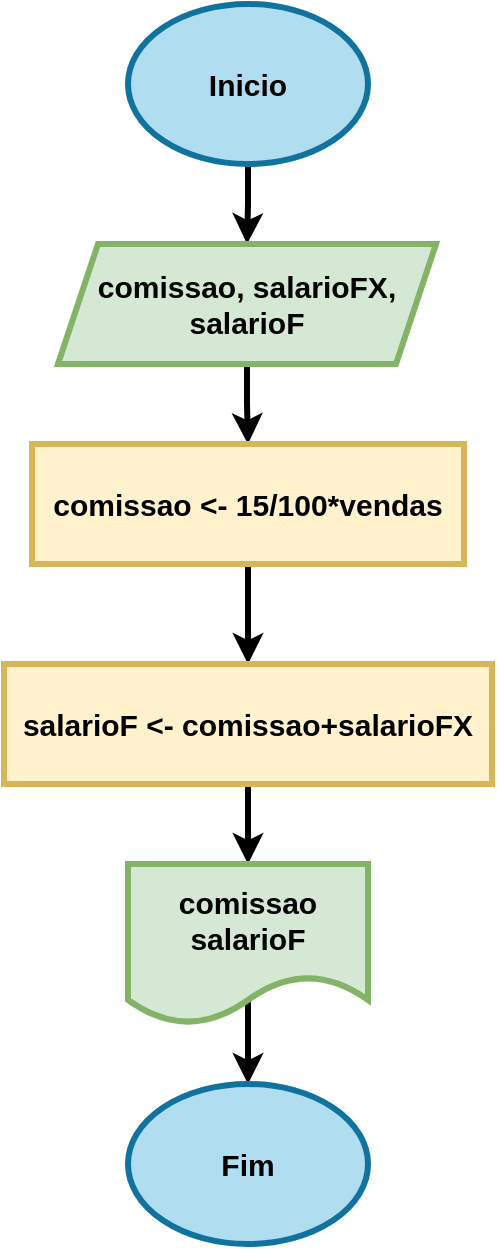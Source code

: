 <mxfile version="21.0.10" type="google"><diagram name="Página-1" id="H-WR1p27JGKfU0tlhwqZ"><mxGraphModel grid="1" page="1" gridSize="10" guides="1" tooltips="1" connect="1" arrows="1" fold="1" pageScale="1" pageWidth="827" pageHeight="1169" math="0" shadow="0"><root><mxCell id="0"/><mxCell id="1" parent="0"/><mxCell id="aZ5worIOf0xaM5_WpPjq-3" value="" style="edgeStyle=orthogonalEdgeStyle;rounded=0;orthogonalLoop=1;jettySize=auto;html=1;strokeWidth=3;fontStyle=1;fontSize=15;" edge="1" parent="1" source="aZ5worIOf0xaM5_WpPjq-1" target="aZ5worIOf0xaM5_WpPjq-2"><mxGeometry relative="1" as="geometry"/></mxCell><mxCell id="aZ5worIOf0xaM5_WpPjq-1" value="Inicio" style="ellipse;whiteSpace=wrap;html=1;strokeWidth=3;fontStyle=1;fontSize=15;fillColor=#b1ddf0;strokeColor=#10739e;" vertex="1" parent="1"><mxGeometry x="354" y="20" width="120" height="80" as="geometry"/></mxCell><mxCell id="aZ5worIOf0xaM5_WpPjq-5" value="" style="edgeStyle=orthogonalEdgeStyle;rounded=0;orthogonalLoop=1;jettySize=auto;html=1;strokeWidth=3;fontStyle=1;fontSize=15;" edge="1" parent="1" source="aZ5worIOf0xaM5_WpPjq-2" target="aZ5worIOf0xaM5_WpPjq-4"><mxGeometry relative="1" as="geometry"/></mxCell><mxCell id="aZ5worIOf0xaM5_WpPjq-2" value="comissao, salarioFX, salarioF" style="shape=parallelogram;perimeter=parallelogramPerimeter;whiteSpace=wrap;html=1;fixedSize=1;strokeWidth=3;fontStyle=1;fontSize=15;fillColor=#d5e8d4;strokeColor=#82b366;" vertex="1" parent="1"><mxGeometry x="319" y="140" width="189" height="60" as="geometry"/></mxCell><mxCell id="aZ5worIOf0xaM5_WpPjq-7" value="" style="edgeStyle=orthogonalEdgeStyle;rounded=0;orthogonalLoop=1;jettySize=auto;html=1;strokeWidth=3;fontStyle=1;fontSize=15;" edge="1" parent="1" source="aZ5worIOf0xaM5_WpPjq-4" target="aZ5worIOf0xaM5_WpPjq-6"><mxGeometry relative="1" as="geometry"/></mxCell><mxCell id="aZ5worIOf0xaM5_WpPjq-4" value="comissao &amp;lt;- 15/100*vendas" style="whiteSpace=wrap;html=1;strokeWidth=3;fontStyle=1;fontSize=15;fillColor=#fff2cc;strokeColor=#d6b656;" vertex="1" parent="1"><mxGeometry x="306" y="240" width="216" height="60" as="geometry"/></mxCell><mxCell id="aZ5worIOf0xaM5_WpPjq-9" value="" style="edgeStyle=orthogonalEdgeStyle;rounded=0;orthogonalLoop=1;jettySize=auto;html=1;strokeWidth=3;fontStyle=1;fontSize=15;" edge="1" parent="1" source="aZ5worIOf0xaM5_WpPjq-6" target="aZ5worIOf0xaM5_WpPjq-8"><mxGeometry relative="1" as="geometry"/></mxCell><mxCell id="aZ5worIOf0xaM5_WpPjq-6" value="salarioF &amp;lt;- comissao+salarioFX" style="whiteSpace=wrap;html=1;strokeWidth=3;fontStyle=1;fontSize=15;fillColor=#fff2cc;strokeColor=#d6b656;" vertex="1" parent="1"><mxGeometry x="292" y="350" width="244" height="60" as="geometry"/></mxCell><mxCell id="aZ5worIOf0xaM5_WpPjq-11" value="" style="edgeStyle=orthogonalEdgeStyle;rounded=0;orthogonalLoop=1;jettySize=auto;html=1;exitX=0.511;exitY=0.825;exitDx=0;exitDy=0;exitPerimeter=0;strokeWidth=3;fontStyle=1;fontSize=15;" edge="1" parent="1" source="aZ5worIOf0xaM5_WpPjq-8" target="aZ5worIOf0xaM5_WpPjq-10"><mxGeometry relative="1" as="geometry"><Array as="points"><mxPoint x="414" y="516"/></Array></mxGeometry></mxCell><mxCell id="aZ5worIOf0xaM5_WpPjq-8" value="comissao&lt;br style=&quot;font-size: 15px;&quot;&gt;salarioF" style="shape=document;whiteSpace=wrap;html=1;boundedLbl=1;strokeWidth=3;fontStyle=1;fontSize=15;fillColor=#d5e8d4;strokeColor=#82b366;" vertex="1" parent="1"><mxGeometry x="354" y="450" width="120" height="80" as="geometry"/></mxCell><mxCell id="aZ5worIOf0xaM5_WpPjq-10" value="Fim" style="ellipse;whiteSpace=wrap;html=1;strokeWidth=3;fontSize=15;fontStyle=1;fillColor=#b1ddf0;strokeColor=#10739e;" vertex="1" parent="1"><mxGeometry x="354" y="560" width="120" height="80" as="geometry"/></mxCell></root></mxGraphModel></diagram></mxfile>